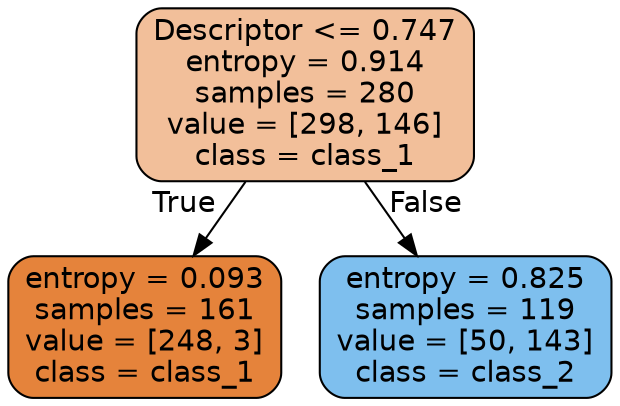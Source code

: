 digraph Tree {
node [shape=box, style="filled, rounded", color="black", fontname="helvetica"] ;
edge [fontname="helvetica"] ;
0 [label="Descriptor <= 0.747\nentropy = 0.914\nsamples = 280\nvalue = [298, 146]\nclass = class_1", fillcolor="#f2bf9a"] ;
1 [label="entropy = 0.093\nsamples = 161\nvalue = [248, 3]\nclass = class_1", fillcolor="#e5833b"] ;
0 -> 1 [labeldistance=2.5, labelangle=45, headlabel="True"] ;
2 [label="entropy = 0.825\nsamples = 119\nvalue = [50, 143]\nclass = class_2", fillcolor="#7ebfee"] ;
0 -> 2 [labeldistance=2.5, labelangle=-45, headlabel="False"] ;
}